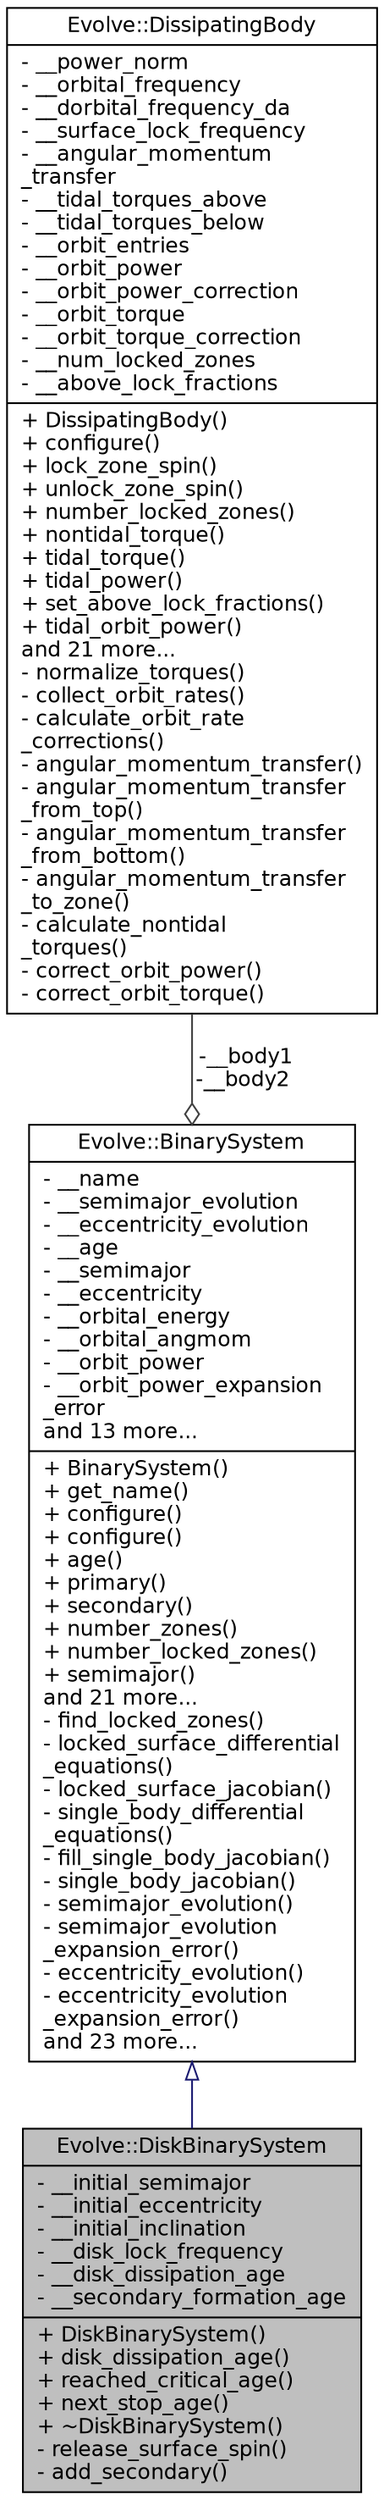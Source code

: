 digraph "Evolve::DiskBinarySystem"
{
 // INTERACTIVE_SVG=YES
  edge [fontname="Helvetica",fontsize="12",labelfontname="Helvetica",labelfontsize="12"];
  node [fontname="Helvetica",fontsize="12",shape=record];
  Node2 [label="{Evolve::DiskBinarySystem\n|- __initial_semimajor\l- __initial_eccentricity\l- __initial_inclination\l- __disk_lock_frequency\l- __disk_dissipation_age\l- __secondary_formation_age\l|+ DiskBinarySystem()\l+ disk_dissipation_age()\l+ reached_critical_age()\l+ next_stop_age()\l+ ~DiskBinarySystem()\l- release_surface_spin()\l- add_secondary()\l}",height=0.2,width=0.4,color="black", fillcolor="grey75", style="filled", fontcolor="black"];
  Node3 -> Node2 [dir="back",color="midnightblue",fontsize="12",style="solid",arrowtail="onormal",fontname="Helvetica"];
  Node3 [label="{Evolve::BinarySystem\n|- __name\l- __semimajor_evolution\l- __eccentricity_evolution\l- __age\l- __semimajor\l- __eccentricity\l- __orbital_energy\l- __orbital_angmom\l- __orbit_power\l- __orbit_power_expansion\l_error\land 13 more...\l|+ BinarySystem()\l+ get_name()\l+ configure()\l+ configure()\l+ age()\l+ primary()\l+ secondary()\l+ number_zones()\l+ number_locked_zones()\l+ semimajor()\land 21 more...\l- find_locked_zones()\l- locked_surface_differential\l_equations()\l- locked_surface_jacobian()\l- single_body_differential\l_equations()\l- fill_single_body_jacobian()\l- single_body_jacobian()\l- semimajor_evolution()\l- semimajor_evolution\l_expansion_error()\l- eccentricity_evolution()\l- eccentricity_evolution\l_expansion_error()\land 23 more...\l}",height=0.2,width=0.4,color="black", fillcolor="white", style="filled",URL="$classEvolve_1_1BinarySystem.html",tooltip="Describes a system of two bodies orbiting each other. "];
  Node4 -> Node3 [color="grey25",fontsize="12",style="solid",label=" -__body1\n-__body2" ,arrowhead="odiamond",fontname="Helvetica"];
  Node4 [label="{Evolve::DissipatingBody\n|- __power_norm\l- __orbital_frequency\l- __dorbital_frequency_da\l- __surface_lock_frequency\l- __angular_momentum\l_transfer\l- __tidal_torques_above\l- __tidal_torques_below\l- __orbit_entries\l- __orbit_power\l- __orbit_power_correction\l- __orbit_torque\l- __orbit_torque_correction\l- __num_locked_zones\l- __above_lock_fractions\l|+ DissipatingBody()\l+ configure()\l+ lock_zone_spin()\l+ unlock_zone_spin()\l+ number_locked_zones()\l+ nontidal_torque()\l+ tidal_torque()\l+ tidal_power()\l+ set_above_lock_fractions()\l+ tidal_orbit_power()\land 21 more...\l- normalize_torques()\l- collect_orbit_rates()\l- calculate_orbit_rate\l_corrections()\l- angular_momentum_transfer()\l- angular_momentum_transfer\l_from_top()\l- angular_momentum_transfer\l_from_bottom()\l- angular_momentum_transfer\l_to_zone()\l- calculate_nontidal\l_torques()\l- correct_orbit_power()\l- correct_orbit_torque()\l}",height=0.2,width=0.4,color="black", fillcolor="white", style="filled",URL="$classEvolve_1_1DissipatingBody.html",tooltip="A base class for any body contributing to tidal dissipation. "];
}
